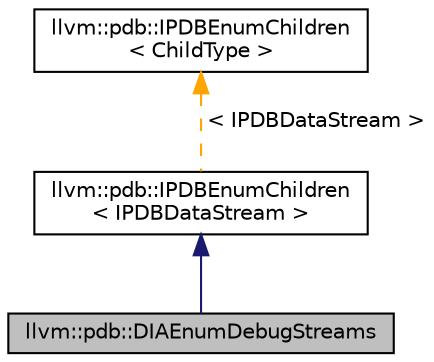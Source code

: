 digraph "llvm::pdb::DIAEnumDebugStreams"
{
 // LATEX_PDF_SIZE
  bgcolor="transparent";
  edge [fontname="Helvetica",fontsize="10",labelfontname="Helvetica",labelfontsize="10"];
  node [fontname="Helvetica",fontsize="10",shape=record];
  Node1 [label="llvm::pdb::DIAEnumDebugStreams",height=0.2,width=0.4,color="black", fillcolor="grey75", style="filled", fontcolor="black",tooltip=" "];
  Node2 -> Node1 [dir="back",color="midnightblue",fontsize="10",style="solid",fontname="Helvetica"];
  Node2 [label="llvm::pdb::IPDBEnumChildren\l\< IPDBDataStream \>",height=0.2,width=0.4,color="black",URL="$classllvm_1_1pdb_1_1IPDBEnumChildren.html",tooltip=" "];
  Node3 -> Node2 [dir="back",color="orange",fontsize="10",style="dashed",label=" \< IPDBDataStream \>" ,fontname="Helvetica"];
  Node3 [label="llvm::pdb::IPDBEnumChildren\l\< ChildType \>",height=0.2,width=0.4,color="black",URL="$classllvm_1_1pdb_1_1IPDBEnumChildren.html",tooltip=" "];
}
